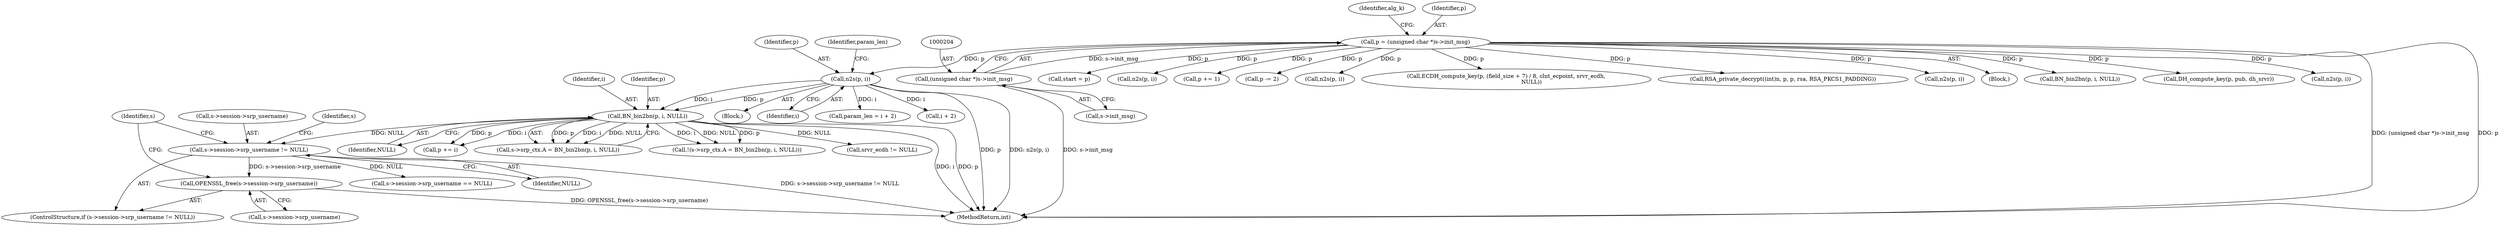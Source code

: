 digraph "0_openssl_3c66a669dfc7b3792f7af0758ea26fe8502ce70c@API" {
"1001876" [label="(Call,OPENSSL_free(s->session->srp_username))"];
"1001869" [label="(Call,s->session->srp_username != NULL)"];
"1001830" [label="(Call,BN_bin2bn(p, i, NULL))"];
"1001802" [label="(Call,n2s(p, i))"];
"1000201" [label="(Call,p = (unsigned char *)s->init_msg)"];
"1000203" [label="(Call,(unsigned char *)s->init_msg)"];
"1002148" [label="(Call,srvr_ecdh != NULL)"];
"1001800" [label="(Block,)"];
"1002056" [label="(Call,start = p)"];
"1001802" [label="(Call,n2s(p, i))"];
"1001566" [label="(Call,n2s(p, i))"];
"1001423" [label="(Call,p += 1)"];
"1001868" [label="(ControlStructure,if (s->session->srp_username != NULL))"];
"1000575" [label="(Call,p -= 2)"];
"1001832" [label="(Identifier,i)"];
"1000847" [label="(Call,n2s(p, i))"];
"1001895" [label="(Call,s->session->srp_username == NULL)"];
"1001804" [label="(Identifier,i)"];
"1001885" [label="(Identifier,s)"];
"1001833" [label="(Identifier,NULL)"];
"1001475" [label="(Call,ECDH_compute_key(p, (field_size + 7) / 8, clnt_ecpoint, srvr_ecdh,\n                             NULL))"];
"1000385" [label="(Call,RSA_private_decrypt((int)n, p, p, rsa, RSA_PKCS1_PADDING))"];
"1000205" [label="(Call,s->init_msg)"];
"1002163" [label="(MethodReturn,int)"];
"1001805" [label="(Call,param_len = i + 2)"];
"1000209" [label="(Identifier,alg_k)"];
"1001830" [label="(Call,BN_bin2bn(p, i, NULL))"];
"1000203" [label="(Call,(unsigned char *)s->init_msg)"];
"1001870" [label="(Call,s->session->srp_username)"];
"1000330" [label="(Call,n2s(p, i))"];
"1001869" [label="(Call,s->session->srp_username != NULL)"];
"1001831" [label="(Identifier,p)"];
"1001928" [label="(Call,p += i)"];
"1001806" [label="(Identifier,param_len)"];
"1001877" [label="(Call,s->session->srp_username)"];
"1001807" [label="(Call,i + 2)"];
"1000202" [label="(Identifier,p)"];
"1000143" [label="(Block,)"];
"1001803" [label="(Identifier,p)"];
"1001824" [label="(Call,s->srp_ctx.A = BN_bin2bn(p, i, NULL))"];
"1001876" [label="(Call,OPENSSL_free(s->session->srp_username))"];
"1001875" [label="(Identifier,NULL)"];
"1000201" [label="(Call,p = (unsigned char *)s->init_msg)"];
"1000725" [label="(Call,BN_bin2bn(p, i, NULL))"];
"1001879" [label="(Identifier,s)"];
"1000740" [label="(Call,DH_compute_key(p, pub, dh_srvr))"];
"1001823" [label="(Call,!(s->srp_ctx.A = BN_bin2bn(p, i, NULL)))"];
"1000532" [label="(Call,n2s(p, i))"];
"1001876" -> "1001868"  [label="AST: "];
"1001876" -> "1001877"  [label="CFG: "];
"1001877" -> "1001876"  [label="AST: "];
"1001885" -> "1001876"  [label="CFG: "];
"1001876" -> "1002163"  [label="DDG: OPENSSL_free(s->session->srp_username)"];
"1001869" -> "1001876"  [label="DDG: s->session->srp_username"];
"1001869" -> "1001868"  [label="AST: "];
"1001869" -> "1001875"  [label="CFG: "];
"1001870" -> "1001869"  [label="AST: "];
"1001875" -> "1001869"  [label="AST: "];
"1001879" -> "1001869"  [label="CFG: "];
"1001885" -> "1001869"  [label="CFG: "];
"1001869" -> "1002163"  [label="DDG: s->session->srp_username != NULL"];
"1001830" -> "1001869"  [label="DDG: NULL"];
"1001869" -> "1001895"  [label="DDG: NULL"];
"1001830" -> "1001824"  [label="AST: "];
"1001830" -> "1001833"  [label="CFG: "];
"1001831" -> "1001830"  [label="AST: "];
"1001832" -> "1001830"  [label="AST: "];
"1001833" -> "1001830"  [label="AST: "];
"1001824" -> "1001830"  [label="CFG: "];
"1001830" -> "1002163"  [label="DDG: p"];
"1001830" -> "1002163"  [label="DDG: i"];
"1001830" -> "1001823"  [label="DDG: p"];
"1001830" -> "1001823"  [label="DDG: i"];
"1001830" -> "1001823"  [label="DDG: NULL"];
"1001830" -> "1001824"  [label="DDG: p"];
"1001830" -> "1001824"  [label="DDG: i"];
"1001830" -> "1001824"  [label="DDG: NULL"];
"1001802" -> "1001830"  [label="DDG: p"];
"1001802" -> "1001830"  [label="DDG: i"];
"1001830" -> "1001928"  [label="DDG: i"];
"1001830" -> "1001928"  [label="DDG: p"];
"1001830" -> "1002148"  [label="DDG: NULL"];
"1001802" -> "1001800"  [label="AST: "];
"1001802" -> "1001804"  [label="CFG: "];
"1001803" -> "1001802"  [label="AST: "];
"1001804" -> "1001802"  [label="AST: "];
"1001806" -> "1001802"  [label="CFG: "];
"1001802" -> "1002163"  [label="DDG: p"];
"1001802" -> "1002163"  [label="DDG: n2s(p, i)"];
"1000201" -> "1001802"  [label="DDG: p"];
"1001802" -> "1001805"  [label="DDG: i"];
"1001802" -> "1001807"  [label="DDG: i"];
"1000201" -> "1000143"  [label="AST: "];
"1000201" -> "1000203"  [label="CFG: "];
"1000202" -> "1000201"  [label="AST: "];
"1000203" -> "1000201"  [label="AST: "];
"1000209" -> "1000201"  [label="CFG: "];
"1000201" -> "1002163"  [label="DDG: (unsigned char *)s->init_msg"];
"1000201" -> "1002163"  [label="DDG: p"];
"1000203" -> "1000201"  [label="DDG: s->init_msg"];
"1000201" -> "1000330"  [label="DDG: p"];
"1000201" -> "1000385"  [label="DDG: p"];
"1000201" -> "1000532"  [label="DDG: p"];
"1000201" -> "1000575"  [label="DDG: p"];
"1000201" -> "1000725"  [label="DDG: p"];
"1000201" -> "1000740"  [label="DDG: p"];
"1000201" -> "1000847"  [label="DDG: p"];
"1000201" -> "1001423"  [label="DDG: p"];
"1000201" -> "1001475"  [label="DDG: p"];
"1000201" -> "1001566"  [label="DDG: p"];
"1000201" -> "1002056"  [label="DDG: p"];
"1000203" -> "1000205"  [label="CFG: "];
"1000204" -> "1000203"  [label="AST: "];
"1000205" -> "1000203"  [label="AST: "];
"1000203" -> "1002163"  [label="DDG: s->init_msg"];
}
